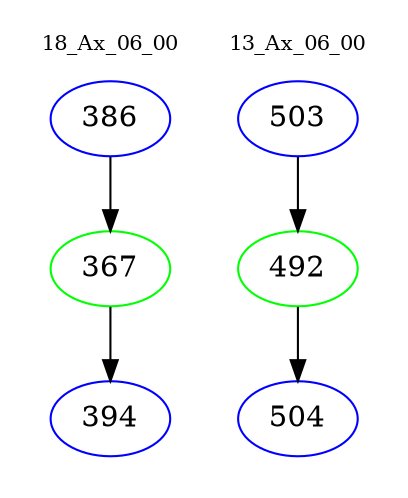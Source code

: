 digraph{
subgraph cluster_0 {
color = white
label = "18_Ax_06_00";
fontsize=10;
T0_386 [label="386", color="blue"]
T0_386 -> T0_367 [color="black"]
T0_367 [label="367", color="green"]
T0_367 -> T0_394 [color="black"]
T0_394 [label="394", color="blue"]
}
subgraph cluster_1 {
color = white
label = "13_Ax_06_00";
fontsize=10;
T1_503 [label="503", color="blue"]
T1_503 -> T1_492 [color="black"]
T1_492 [label="492", color="green"]
T1_492 -> T1_504 [color="black"]
T1_504 [label="504", color="blue"]
}
}
